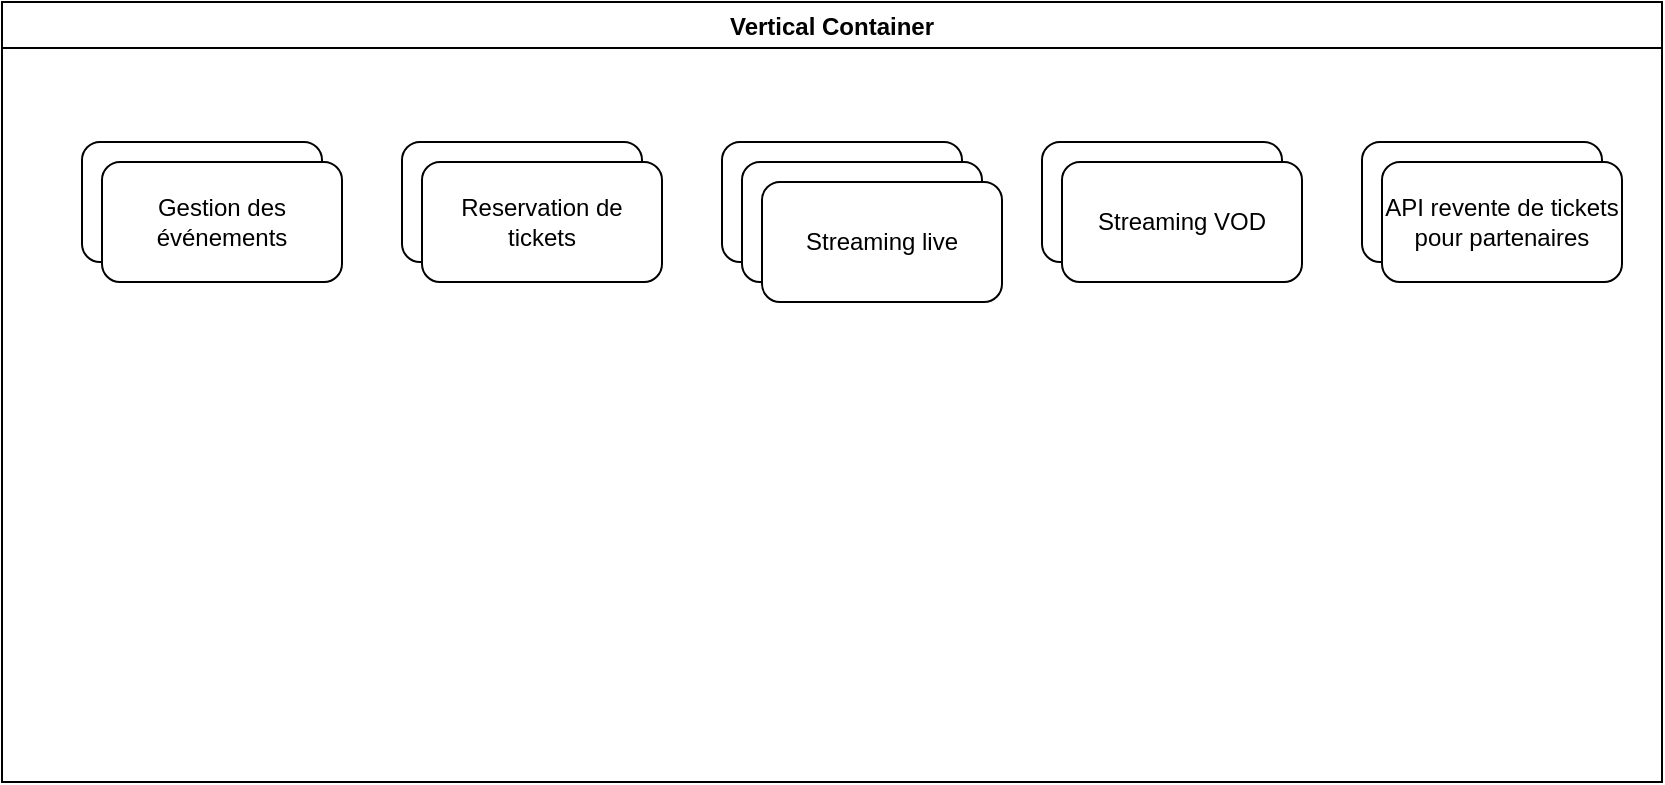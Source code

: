 <mxfile>
    <diagram id="0TlGpaDEWUmgWaK89J5D" name="Page-1">
        <mxGraphModel dx="1373" dy="540" grid="1" gridSize="10" guides="1" tooltips="1" connect="1" arrows="1" fold="1" page="1" pageScale="1" pageWidth="827" pageHeight="1169" math="0" shadow="0">
            <root>
                <mxCell id="0"/>
                <mxCell id="1" parent="0"/>
                <mxCell id="7" value="Vertical Container" style="swimlane;" parent="1" vertex="1">
                    <mxGeometry width="830" height="390" as="geometry"/>
                </mxCell>
                <mxCell id="2" value="Gestion des événements" style="rounded=1;whiteSpace=wrap;html=1;" parent="7" vertex="1">
                    <mxGeometry x="40" y="70" width="120" height="60" as="geometry"/>
                </mxCell>
                <mxCell id="8" value="Reservation de tickets" style="rounded=1;whiteSpace=wrap;html=1;" parent="7" vertex="1">
                    <mxGeometry x="200" y="70" width="120" height="60" as="geometry"/>
                </mxCell>
                <mxCell id="9" value="Streaming live" style="rounded=1;whiteSpace=wrap;html=1;" parent="7" vertex="1">
                    <mxGeometry x="360" y="70" width="120" height="60" as="geometry"/>
                </mxCell>
                <mxCell id="10" value="Streaming VOD" style="rounded=1;whiteSpace=wrap;html=1;" parent="7" vertex="1">
                    <mxGeometry x="520" y="70" width="120" height="60" as="geometry"/>
                </mxCell>
                <mxCell id="11" value="" style="rounded=1;whiteSpace=wrap;html=1;" parent="7" vertex="1">
                    <mxGeometry x="680" y="70" width="120" height="60" as="geometry"/>
                </mxCell>
                <mxCell id="12" value="Gestion des événements" style="rounded=1;whiteSpace=wrap;html=1;" parent="7" vertex="1">
                    <mxGeometry x="50" y="80" width="120" height="60" as="geometry"/>
                </mxCell>
                <mxCell id="13" value="Reservation de tickets" style="rounded=1;whiteSpace=wrap;html=1;" parent="7" vertex="1">
                    <mxGeometry x="210" y="80" width="120" height="60" as="geometry"/>
                </mxCell>
                <mxCell id="14" value="Streaming live" style="rounded=1;whiteSpace=wrap;html=1;" parent="7" vertex="1">
                    <mxGeometry x="370" y="80" width="120" height="60" as="geometry"/>
                </mxCell>
                <mxCell id="15" value="Streaming VOD" style="rounded=1;whiteSpace=wrap;html=1;" parent="7" vertex="1">
                    <mxGeometry x="530" y="80" width="120" height="60" as="geometry"/>
                </mxCell>
                <mxCell id="16" value="Streaming live" style="rounded=1;whiteSpace=wrap;html=1;" parent="7" vertex="1">
                    <mxGeometry x="380" y="90" width="120" height="60" as="geometry"/>
                </mxCell>
                <mxCell id="17" value="API revente de tickets pour partenaires" style="rounded=1;whiteSpace=wrap;html=1;" parent="7" vertex="1">
                    <mxGeometry x="690" y="80" width="120" height="60" as="geometry"/>
                </mxCell>
            </root>
        </mxGraphModel>
    </diagram>
</mxfile>